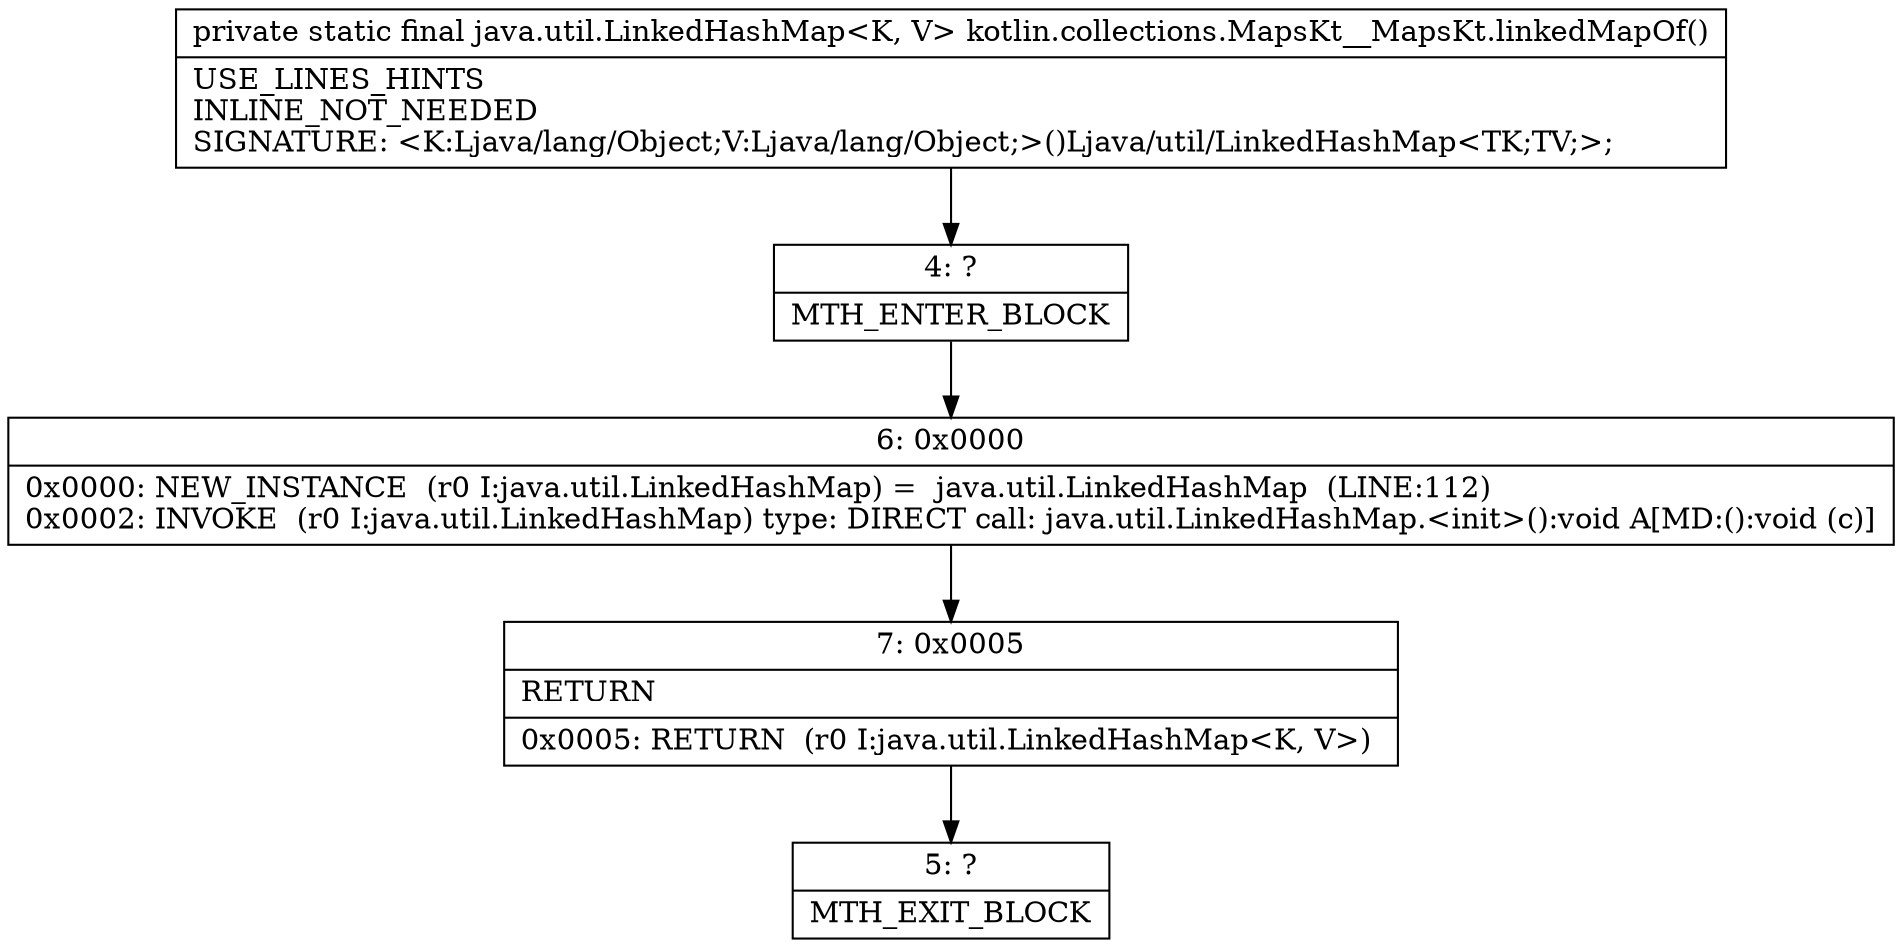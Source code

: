 digraph "CFG forkotlin.collections.MapsKt__MapsKt.linkedMapOf()Ljava\/util\/LinkedHashMap;" {
Node_4 [shape=record,label="{4\:\ ?|MTH_ENTER_BLOCK\l}"];
Node_6 [shape=record,label="{6\:\ 0x0000|0x0000: NEW_INSTANCE  (r0 I:java.util.LinkedHashMap) =  java.util.LinkedHashMap  (LINE:112)\l0x0002: INVOKE  (r0 I:java.util.LinkedHashMap) type: DIRECT call: java.util.LinkedHashMap.\<init\>():void A[MD:():void (c)]\l}"];
Node_7 [shape=record,label="{7\:\ 0x0005|RETURN\l|0x0005: RETURN  (r0 I:java.util.LinkedHashMap\<K, V\>) \l}"];
Node_5 [shape=record,label="{5\:\ ?|MTH_EXIT_BLOCK\l}"];
MethodNode[shape=record,label="{private static final java.util.LinkedHashMap\<K, V\> kotlin.collections.MapsKt__MapsKt.linkedMapOf()  | USE_LINES_HINTS\lINLINE_NOT_NEEDED\lSIGNATURE: \<K:Ljava\/lang\/Object;V:Ljava\/lang\/Object;\>()Ljava\/util\/LinkedHashMap\<TK;TV;\>;\l}"];
MethodNode -> Node_4;Node_4 -> Node_6;
Node_6 -> Node_7;
Node_7 -> Node_5;
}

